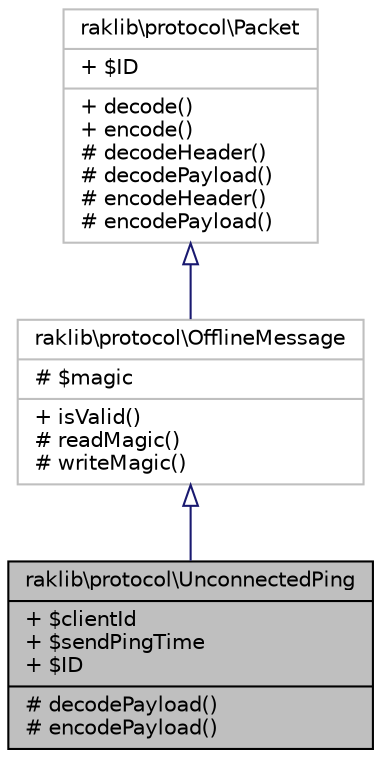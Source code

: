 digraph "raklib\protocol\UnconnectedPing"
{
 // INTERACTIVE_SVG=YES
 // LATEX_PDF_SIZE
  edge [fontname="Helvetica",fontsize="10",labelfontname="Helvetica",labelfontsize="10"];
  node [fontname="Helvetica",fontsize="10",shape=record];
  Node1 [label="{raklib\\protocol\\UnconnectedPing\n|+ $clientId\l+ $sendPingTime\l+ $ID\l|# decodePayload()\l# encodePayload()\l}",height=0.2,width=0.4,color="black", fillcolor="grey75", style="filled", fontcolor="black",tooltip=" "];
  Node2 -> Node1 [dir="back",color="midnightblue",fontsize="10",style="solid",arrowtail="onormal",fontname="Helvetica"];
  Node2 [label="{raklib\\protocol\\OfflineMessage\n|# $magic\l|+ isValid()\l# readMagic()\l# writeMagic()\l}",height=0.2,width=0.4,color="grey75", fillcolor="white", style="filled",URL="$dd/d14/classraklib_1_1protocol_1_1_offline_message.html",tooltip=" "];
  Node3 -> Node2 [dir="back",color="midnightblue",fontsize="10",style="solid",arrowtail="onormal",fontname="Helvetica"];
  Node3 [label="{raklib\\protocol\\Packet\n|+ $ID\l|+ decode()\l+ encode()\l# decodeHeader()\l# decodePayload()\l# encodeHeader()\l# encodePayload()\l}",height=0.2,width=0.4,color="grey75", fillcolor="white", style="filled",URL="$d6/d53/classraklib_1_1protocol_1_1_packet.html",tooltip=" "];
}
